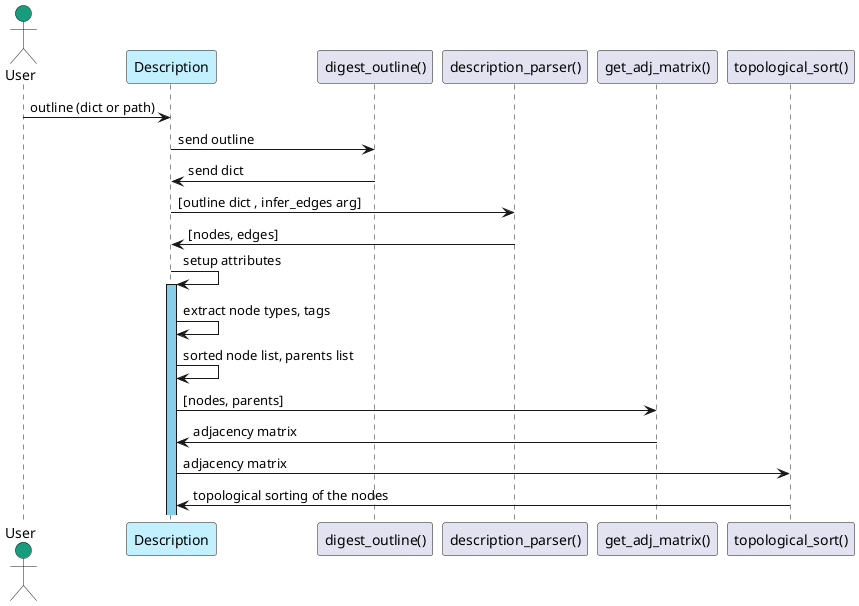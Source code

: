 @startuml

actor User #179c7d
participant Description as Desc #Application
participant "digest_outline()" as digest
participant "description_parser()" as desc_parser
participant "get_adj_matrix()" as adj
participant "topological_sort()" as topo

User -> Desc: outline (dict or path)

Desc -> digest: send outline
digest -> Desc: send dict
Desc -> desc_parser: [outline dict , infer_edges arg]
desc_parser -> Desc: [nodes, edges]
Desc -> Desc: setup attributes
activate Desc #SkyBlue
Desc -> Desc: extract node types, tags
Desc -> Desc: sorted node list, parents list
Desc -> adj: [nodes, parents]
adj -> Desc: adjacency matrix
Desc -> topo: adjacency matrix
topo -> Desc: topological sorting of the nodes

@enduml